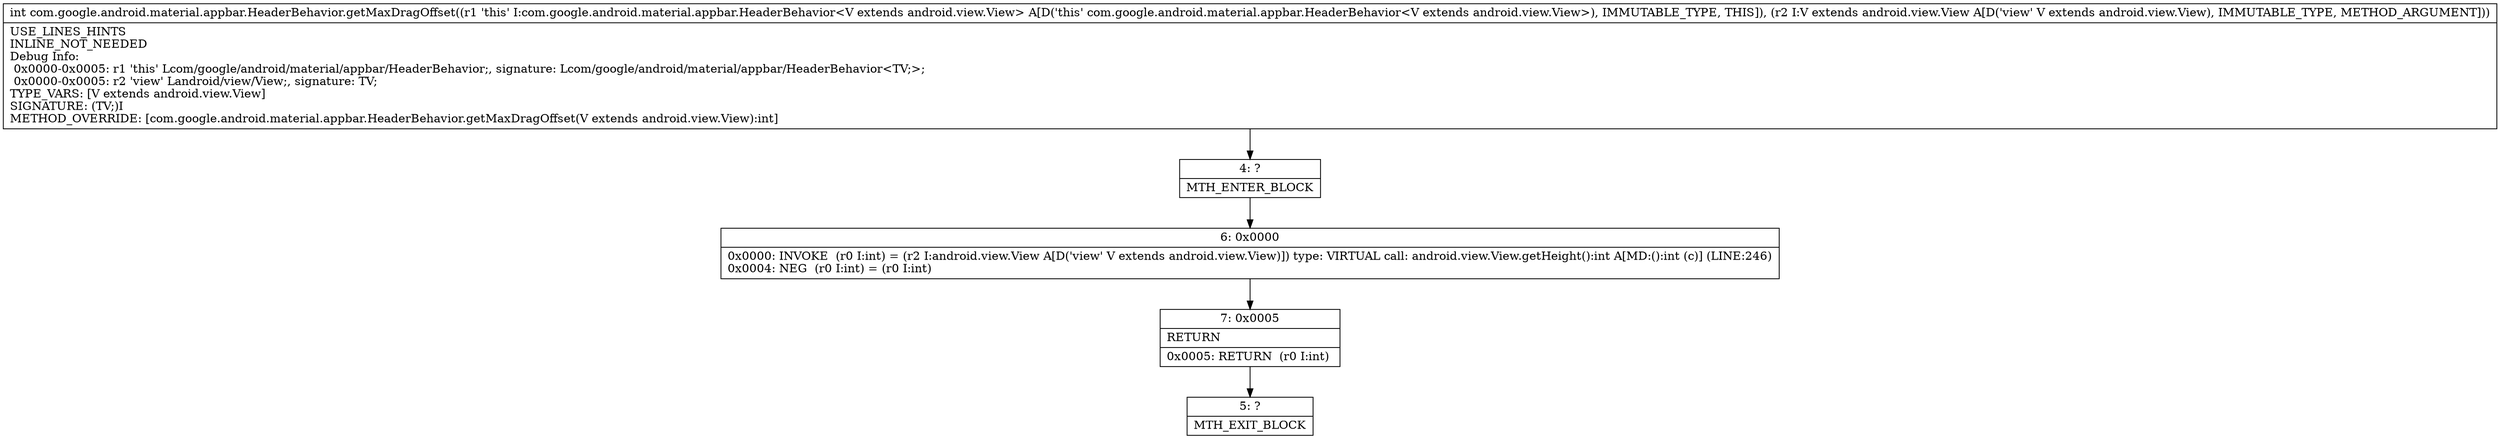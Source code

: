 digraph "CFG forcom.google.android.material.appbar.HeaderBehavior.getMaxDragOffset(Landroid\/view\/View;)I" {
Node_4 [shape=record,label="{4\:\ ?|MTH_ENTER_BLOCK\l}"];
Node_6 [shape=record,label="{6\:\ 0x0000|0x0000: INVOKE  (r0 I:int) = (r2 I:android.view.View A[D('view' V extends android.view.View)]) type: VIRTUAL call: android.view.View.getHeight():int A[MD:():int (c)] (LINE:246)\l0x0004: NEG  (r0 I:int) = (r0 I:int) \l}"];
Node_7 [shape=record,label="{7\:\ 0x0005|RETURN\l|0x0005: RETURN  (r0 I:int) \l}"];
Node_5 [shape=record,label="{5\:\ ?|MTH_EXIT_BLOCK\l}"];
MethodNode[shape=record,label="{int com.google.android.material.appbar.HeaderBehavior.getMaxDragOffset((r1 'this' I:com.google.android.material.appbar.HeaderBehavior\<V extends android.view.View\> A[D('this' com.google.android.material.appbar.HeaderBehavior\<V extends android.view.View\>), IMMUTABLE_TYPE, THIS]), (r2 I:V extends android.view.View A[D('view' V extends android.view.View), IMMUTABLE_TYPE, METHOD_ARGUMENT]))  | USE_LINES_HINTS\lINLINE_NOT_NEEDED\lDebug Info:\l  0x0000\-0x0005: r1 'this' Lcom\/google\/android\/material\/appbar\/HeaderBehavior;, signature: Lcom\/google\/android\/material\/appbar\/HeaderBehavior\<TV;\>;\l  0x0000\-0x0005: r2 'view' Landroid\/view\/View;, signature: TV;\lTYPE_VARS: [V extends android.view.View]\lSIGNATURE: (TV;)I\lMETHOD_OVERRIDE: [com.google.android.material.appbar.HeaderBehavior.getMaxDragOffset(V extends android.view.View):int]\l}"];
MethodNode -> Node_4;Node_4 -> Node_6;
Node_6 -> Node_7;
Node_7 -> Node_5;
}


